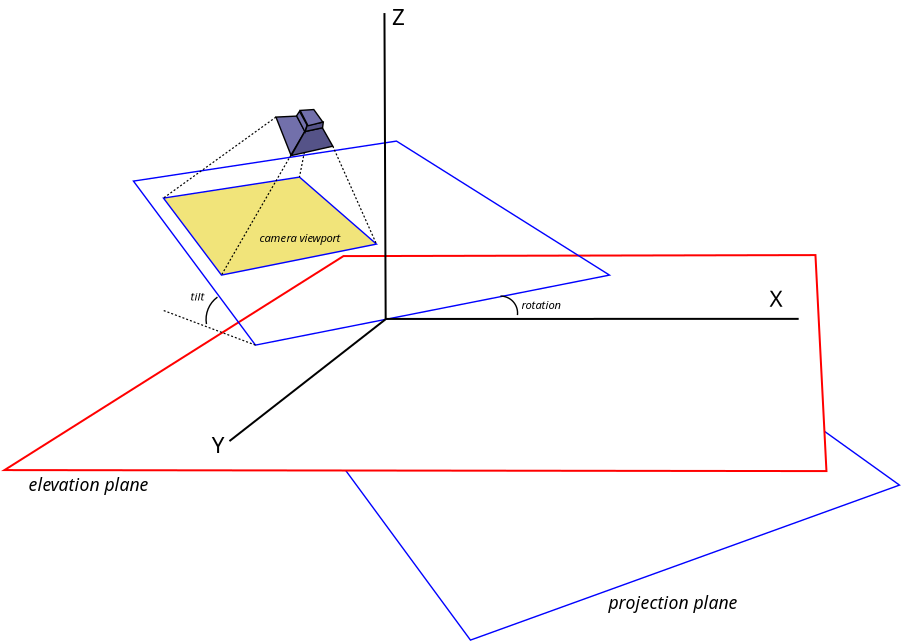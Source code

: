 <?xml version="1.0" encoding="UTF-8"?>
<dia:diagram xmlns:dia="http://www.lysator.liu.se/~alla/dia/">
  <dia:layer name="Background" visible="true">
    <dia:object type="Standard - Polygon" version="0" id="O0">
      <dia:attribute name="obj_pos">
        <dia:point val="9.639,18.062"/>
      </dia:attribute>
      <dia:attribute name="obj_bb">
        <dia:rectangle val="9.578,14.575;41.864,32.654"/>
      </dia:attribute>
      <dia:attribute name="poly_points">
        <dia:point val="9.639,18.062"/>
        <dia:point val="27.489,14.612"/>
        <dia:point val="41.789,24.862"/>
        <dia:point val="20.339,32.612"/>
      </dia:attribute>
      <dia:attribute name="line_color">
        <dia:color val="#0000ff"/>
      </dia:attribute>
      <dia:attribute name="line_width">
        <dia:real val="0.07"/>
      </dia:attribute>
      <dia:attribute name="show_background">
        <dia:boolean val="false"/>
      </dia:attribute>
    </dia:object>
    <dia:object type="Standard - Polygon" version="0" id="O1">
      <dia:attribute name="obj_pos">
        <dia:point val="13.989,13.412"/>
      </dia:attribute>
      <dia:attribute name="obj_bb">
        <dia:rectangle val="-3.133,13.312;38.192,24.212"/>
      </dia:attribute>
      <dia:attribute name="poly_points">
        <dia:point val="13.989,13.412"/>
        <dia:point val="37.589,13.362"/>
        <dia:point val="38.139,24.162"/>
        <dia:point val="-2.961,24.112"/>
      </dia:attribute>
      <dia:attribute name="line_color">
        <dia:color val="#ff0000"/>
      </dia:attribute>
      <dia:attribute name="show_background">
        <dia:boolean val="true"/>
      </dia:attribute>
    </dia:object>
    <dia:object type="Standard - Polygon" version="0" id="O2">
      <dia:attribute name="obj_pos">
        <dia:point val="3.489,9.662"/>
      </dia:attribute>
      <dia:attribute name="obj_bb">
        <dia:rectangle val="3.426,7.626;27.382,17.901"/>
      </dia:attribute>
      <dia:attribute name="poly_points">
        <dia:point val="3.489,9.662"/>
        <dia:point val="16.639,7.662"/>
        <dia:point val="27.289,14.362"/>
        <dia:point val="9.589,17.862"/>
      </dia:attribute>
      <dia:attribute name="line_color">
        <dia:color val="#0000ff"/>
      </dia:attribute>
      <dia:attribute name="line_width">
        <dia:real val="0.07"/>
      </dia:attribute>
      <dia:attribute name="show_background">
        <dia:boolean val="false"/>
      </dia:attribute>
    </dia:object>
    <dia:object type="Standard - Line" version="0" id="O3">
      <dia:attribute name="obj_pos">
        <dia:point val="16.039,1.262"/>
      </dia:attribute>
      <dia:attribute name="obj_bb">
        <dia:rectangle val="15.989,1.212;16.15,16.6"/>
      </dia:attribute>
      <dia:attribute name="conn_endpoints">
        <dia:point val="16.039,1.262"/>
        <dia:point val="16.1,16.55"/>
      </dia:attribute>
      <dia:attribute name="numcp">
        <dia:int val="1"/>
      </dia:attribute>
    </dia:object>
    <dia:object type="Standard - Line" version="0" id="O4">
      <dia:attribute name="obj_pos">
        <dia:point val="36.75,16.55"/>
      </dia:attribute>
      <dia:attribute name="obj_bb">
        <dia:rectangle val="16.03,16.5;36.8,16.605"/>
      </dia:attribute>
      <dia:attribute name="conn_endpoints">
        <dia:point val="36.75,16.55"/>
        <dia:point val="16.08,16.555"/>
      </dia:attribute>
      <dia:attribute name="numcp">
        <dia:int val="1"/>
      </dia:attribute>
    </dia:object>
    <dia:object type="Standard - Line" version="0" id="O5">
      <dia:attribute name="obj_pos">
        <dia:point val="16.114,16.556"/>
      </dia:attribute>
      <dia:attribute name="obj_bb">
        <dia:rectangle val="8.219,16.486;16.184,22.733"/>
      </dia:attribute>
      <dia:attribute name="conn_endpoints">
        <dia:point val="16.114,16.556"/>
        <dia:point val="8.289,22.662"/>
      </dia:attribute>
      <dia:attribute name="numcp">
        <dia:int val="1"/>
      </dia:attribute>
    </dia:object>
    <dia:object type="Standard - Text" version="1" id="O6">
      <dia:attribute name="obj_pos">
        <dia:point val="35.289,15.95"/>
      </dia:attribute>
      <dia:attribute name="obj_bb">
        <dia:rectangle val="35.289,15.0;35.989,16.642"/>
      </dia:attribute>
      <dia:attribute name="text">
        <dia:composite type="text">
          <dia:attribute name="string">
            <dia:string>#X#</dia:string>
          </dia:attribute>
          <dia:attribute name="font">
            <dia:font family="sans" style="0" name="Helvetica"/>
          </dia:attribute>
          <dia:attribute name="height">
            <dia:real val="1.4"/>
          </dia:attribute>
          <dia:attribute name="pos">
            <dia:point val="35.289,15.95"/>
          </dia:attribute>
          <dia:attribute name="color">
            <dia:color val="#000000"/>
          </dia:attribute>
          <dia:attribute name="alignment">
            <dia:enum val="0"/>
          </dia:attribute>
        </dia:composite>
      </dia:attribute>
      <dia:attribute name="valign">
        <dia:enum val="3"/>
      </dia:attribute>
    </dia:object>
    <dia:object type="Standard - Text" version="1" id="O7">
      <dia:attribute name="obj_pos">
        <dia:point val="16.419,1.855"/>
      </dia:attribute>
      <dia:attribute name="obj_bb">
        <dia:rectangle val="16.389,0.875;17.119,2.607"/>
      </dia:attribute>
      <dia:attribute name="text">
        <dia:composite type="text">
          <dia:attribute name="string">
            <dia:string>#Z#</dia:string>
          </dia:attribute>
          <dia:attribute name="font">
            <dia:font family="sans" style="0" name="Helvetica"/>
          </dia:attribute>
          <dia:attribute name="height">
            <dia:real val="1.4"/>
          </dia:attribute>
          <dia:attribute name="pos">
            <dia:point val="16.419,1.855"/>
          </dia:attribute>
          <dia:attribute name="color">
            <dia:color val="#000000"/>
          </dia:attribute>
          <dia:attribute name="alignment">
            <dia:enum val="0"/>
          </dia:attribute>
        </dia:composite>
      </dia:attribute>
      <dia:attribute name="valign">
        <dia:enum val="3"/>
      </dia:attribute>
    </dia:object>
    <dia:object type="Standard - Text" version="1" id="O8">
      <dia:attribute name="obj_pos">
        <dia:point val="7.399,23.26"/>
      </dia:attribute>
      <dia:attribute name="obj_bb">
        <dia:rectangle val="7.399,22.31;8.022,23.952"/>
      </dia:attribute>
      <dia:attribute name="text">
        <dia:composite type="text">
          <dia:attribute name="string">
            <dia:string>#Y#</dia:string>
          </dia:attribute>
          <dia:attribute name="font">
            <dia:font family="sans" style="0" name="Helvetica"/>
          </dia:attribute>
          <dia:attribute name="height">
            <dia:real val="1.4"/>
          </dia:attribute>
          <dia:attribute name="pos">
            <dia:point val="7.399,23.26"/>
          </dia:attribute>
          <dia:attribute name="color">
            <dia:color val="#000000"/>
          </dia:attribute>
          <dia:attribute name="alignment">
            <dia:enum val="0"/>
          </dia:attribute>
        </dia:composite>
      </dia:attribute>
      <dia:attribute name="valign">
        <dia:enum val="3"/>
      </dia:attribute>
    </dia:object>
    <dia:object type="Standard - Text" version="1" id="O9">
      <dia:attribute name="obj_pos">
        <dia:point val="-1.756,25.157"/>
      </dia:attribute>
      <dia:attribute name="obj_bb">
        <dia:rectangle val="-1.756,24.412;4.434,25.702"/>
      </dia:attribute>
      <dia:attribute name="text">
        <dia:composite type="text">
          <dia:attribute name="string">
            <dia:string>#elevation plane#</dia:string>
          </dia:attribute>
          <dia:attribute name="font">
            <dia:font family="sans" style="8" name="Helvetica-Oblique"/>
          </dia:attribute>
          <dia:attribute name="height">
            <dia:real val="1.1"/>
          </dia:attribute>
          <dia:attribute name="pos">
            <dia:point val="-1.756,25.157"/>
          </dia:attribute>
          <dia:attribute name="color">
            <dia:color val="#000000"/>
          </dia:attribute>
          <dia:attribute name="alignment">
            <dia:enum val="0"/>
          </dia:attribute>
        </dia:composite>
      </dia:attribute>
      <dia:attribute name="valign">
        <dia:enum val="3"/>
      </dia:attribute>
    </dia:object>
    <dia:object type="Standard - Arc" version="0" id="O10">
      <dia:attribute name="obj_pos">
        <dia:point val="21.839,15.412"/>
      </dia:attribute>
      <dia:attribute name="obj_bb">
        <dia:rectangle val="21.79,15.377;22.73,16.412"/>
      </dia:attribute>
      <dia:attribute name="conn_endpoints">
        <dia:point val="21.839,15.412"/>
        <dia:point val="22.689,16.362"/>
      </dia:attribute>
      <dia:attribute name="curve_distance">
        <dia:real val="-0.288"/>
      </dia:attribute>
      <dia:attribute name="line_width">
        <dia:real val="0.07"/>
      </dia:attribute>
    </dia:object>
    <dia:object type="Standard - Text" version="1" id="O11">
      <dia:attribute name="obj_pos">
        <dia:point val="27.244,31.052"/>
      </dia:attribute>
      <dia:attribute name="obj_bb">
        <dia:rectangle val="27.244,30.307;33.744,31.597"/>
      </dia:attribute>
      <dia:attribute name="text">
        <dia:composite type="text">
          <dia:attribute name="string">
            <dia:string>#projection plane#</dia:string>
          </dia:attribute>
          <dia:attribute name="font">
            <dia:font family="sans" style="8" name="Helvetica-Oblique"/>
          </dia:attribute>
          <dia:attribute name="height">
            <dia:real val="1.1"/>
          </dia:attribute>
          <dia:attribute name="pos">
            <dia:point val="27.244,31.052"/>
          </dia:attribute>
          <dia:attribute name="color">
            <dia:color val="#000000"/>
          </dia:attribute>
          <dia:attribute name="alignment">
            <dia:enum val="0"/>
          </dia:attribute>
        </dia:composite>
      </dia:attribute>
      <dia:attribute name="valign">
        <dia:enum val="3"/>
      </dia:attribute>
    </dia:object>
    <dia:object type="Standard - Text" version="1" id="O12">
      <dia:attribute name="obj_pos">
        <dia:point val="22.894,16.052"/>
      </dia:attribute>
      <dia:attribute name="obj_bb">
        <dia:rectangle val="22.894,15.577;24.907,16.4"/>
      </dia:attribute>
      <dia:attribute name="text">
        <dia:composite type="text">
          <dia:attribute name="string">
            <dia:string>#rotation#</dia:string>
          </dia:attribute>
          <dia:attribute name="font">
            <dia:font family="sans" style="8" name="Helvetica-Oblique"/>
          </dia:attribute>
          <dia:attribute name="height">
            <dia:real val="0.7"/>
          </dia:attribute>
          <dia:attribute name="pos">
            <dia:point val="22.894,16.052"/>
          </dia:attribute>
          <dia:attribute name="color">
            <dia:color val="#000000"/>
          </dia:attribute>
          <dia:attribute name="alignment">
            <dia:enum val="0"/>
          </dia:attribute>
        </dia:composite>
      </dia:attribute>
      <dia:attribute name="valign">
        <dia:enum val="3"/>
      </dia:attribute>
    </dia:object>
    <dia:object type="Standard - Arc" version="0" id="O13">
      <dia:attribute name="obj_pos">
        <dia:point val="7.689,15.462"/>
      </dia:attribute>
      <dia:attribute name="obj_bb">
        <dia:rectangle val="7.085,15.417;7.735,16.858"/>
      </dia:attribute>
      <dia:attribute name="conn_endpoints">
        <dia:point val="7.689,15.462"/>
        <dia:point val="7.139,16.812"/>
      </dia:attribute>
      <dia:attribute name="curve_distance">
        <dia:real val="0.208"/>
      </dia:attribute>
      <dia:attribute name="line_width">
        <dia:real val="0.07"/>
      </dia:attribute>
    </dia:object>
    <dia:object type="Standard - Line" version="0" id="O14">
      <dia:attribute name="obj_pos">
        <dia:point val="9.589,17.862"/>
      </dia:attribute>
      <dia:attribute name="obj_bb">
        <dia:rectangle val="4.901,16.074;9.628,17.901"/>
      </dia:attribute>
      <dia:attribute name="conn_endpoints">
        <dia:point val="9.589,17.862"/>
        <dia:point val="4.939,16.112"/>
      </dia:attribute>
      <dia:attribute name="numcp">
        <dia:int val="1"/>
      </dia:attribute>
      <dia:attribute name="line_width">
        <dia:real val="0.06"/>
      </dia:attribute>
      <dia:attribute name="line_style">
        <dia:enum val="4"/>
      </dia:attribute>
      <dia:connections>
        <dia:connection handle="0" to="O2" connection="6"/>
      </dia:connections>
    </dia:object>
    <dia:object type="Standard - Text" version="1" id="O15">
      <dia:attribute name="obj_pos">
        <dia:point val="6.344,15.632"/>
      </dia:attribute>
      <dia:attribute name="obj_bb">
        <dia:rectangle val="6.344,15.157;7.029,15.98"/>
      </dia:attribute>
      <dia:attribute name="text">
        <dia:composite type="text">
          <dia:attribute name="string">
            <dia:string>#tilt#</dia:string>
          </dia:attribute>
          <dia:attribute name="font">
            <dia:font family="sans" style="8" name="Helvetica-Oblique"/>
          </dia:attribute>
          <dia:attribute name="height">
            <dia:real val="0.7"/>
          </dia:attribute>
          <dia:attribute name="pos">
            <dia:point val="6.344,15.632"/>
          </dia:attribute>
          <dia:attribute name="color">
            <dia:color val="#000000"/>
          </dia:attribute>
          <dia:attribute name="alignment">
            <dia:enum val="0"/>
          </dia:attribute>
        </dia:composite>
      </dia:attribute>
      <dia:attribute name="valign">
        <dia:enum val="3"/>
      </dia:attribute>
    </dia:object>
    <dia:object type="Standard - Polygon" version="0" id="O16">
      <dia:attribute name="obj_pos">
        <dia:point val="4.989,10.512"/>
      </dia:attribute>
      <dia:attribute name="obj_bb">
        <dia:rectangle val="4.926,9.425;15.716,14.401"/>
      </dia:attribute>
      <dia:attribute name="poly_points">
        <dia:point val="4.989,10.512"/>
        <dia:point val="11.789,9.462"/>
        <dia:point val="15.639,12.812"/>
        <dia:point val="7.889,14.362"/>
      </dia:attribute>
      <dia:attribute name="line_color">
        <dia:color val="#0000ff"/>
      </dia:attribute>
      <dia:attribute name="line_width">
        <dia:real val="0.07"/>
      </dia:attribute>
      <dia:attribute name="inner_color">
        <dia:color val="#f1e47a"/>
      </dia:attribute>
      <dia:attribute name="show_background">
        <dia:boolean val="true"/>
      </dia:attribute>
    </dia:object>
    <dia:object type="Standard - Text" version="1" id="O17">
      <dia:attribute name="obj_pos">
        <dia:point val="9.794,12.702"/>
      </dia:attribute>
      <dia:attribute name="obj_bb">
        <dia:rectangle val="9.794,12.227;14.109,13.05"/>
      </dia:attribute>
      <dia:attribute name="text">
        <dia:composite type="text">
          <dia:attribute name="string">
            <dia:string>#camera viewport#</dia:string>
          </dia:attribute>
          <dia:attribute name="font">
            <dia:font family="sans" style="8" name="Helvetica-Oblique"/>
          </dia:attribute>
          <dia:attribute name="height">
            <dia:real val="0.7"/>
          </dia:attribute>
          <dia:attribute name="pos">
            <dia:point val="9.794,12.702"/>
          </dia:attribute>
          <dia:attribute name="color">
            <dia:color val="#000000"/>
          </dia:attribute>
          <dia:attribute name="alignment">
            <dia:enum val="0"/>
          </dia:attribute>
        </dia:composite>
      </dia:attribute>
      <dia:attribute name="valign">
        <dia:enum val="3"/>
      </dia:attribute>
    </dia:object>
    <dia:object type="Standard - Line" version="0" id="O18">
      <dia:attribute name="obj_pos">
        <dia:point val="10.614,6.462"/>
      </dia:attribute>
      <dia:attribute name="obj_bb">
        <dia:rectangle val="4.947,6.42;10.656,10.554"/>
      </dia:attribute>
      <dia:attribute name="conn_endpoints">
        <dia:point val="10.614,6.462"/>
        <dia:point val="4.989,10.512"/>
      </dia:attribute>
      <dia:attribute name="numcp">
        <dia:int val="1"/>
      </dia:attribute>
      <dia:attribute name="line_width">
        <dia:real val="0.06"/>
      </dia:attribute>
      <dia:attribute name="line_style">
        <dia:enum val="4"/>
      </dia:attribute>
      <dia:connections>
        <dia:connection handle="0" to="O22" connection="0"/>
        <dia:connection handle="1" to="O16" connection="0"/>
      </dia:connections>
    </dia:object>
    <dia:object type="Standard - Line" version="0" id="O19">
      <dia:attribute name="obj_pos">
        <dia:point val="11.364,8.362"/>
      </dia:attribute>
      <dia:attribute name="obj_bb">
        <dia:rectangle val="7.848,8.321;11.405,14.403"/>
      </dia:attribute>
      <dia:attribute name="conn_endpoints">
        <dia:point val="11.364,8.362"/>
        <dia:point val="7.889,14.362"/>
      </dia:attribute>
      <dia:attribute name="numcp">
        <dia:int val="1"/>
      </dia:attribute>
      <dia:attribute name="line_width">
        <dia:real val="0.06"/>
      </dia:attribute>
      <dia:attribute name="line_style">
        <dia:enum val="4"/>
      </dia:attribute>
      <dia:connections>
        <dia:connection handle="0" to="O22" connection="6"/>
        <dia:connection handle="1" to="O16" connection="6"/>
      </dia:connections>
    </dia:object>
    <dia:object type="Standard - Line" version="0" id="O20">
      <dia:attribute name="obj_pos">
        <dia:point val="12.112,7.828"/>
      </dia:attribute>
      <dia:attribute name="obj_bb">
        <dia:rectangle val="11.754,7.793;12.148,9.498"/>
      </dia:attribute>
      <dia:attribute name="conn_endpoints">
        <dia:point val="12.112,7.828"/>
        <dia:point val="11.789,9.462"/>
      </dia:attribute>
      <dia:attribute name="numcp">
        <dia:int val="1"/>
      </dia:attribute>
      <dia:attribute name="line_width">
        <dia:real val="0.06"/>
      </dia:attribute>
      <dia:attribute name="line_style">
        <dia:enum val="4"/>
      </dia:attribute>
      <dia:connections>
        <dia:connection handle="1" to="O16" connection="2"/>
      </dia:connections>
    </dia:object>
    <dia:object type="Standard - Line" version="0" id="O21">
      <dia:attribute name="obj_pos">
        <dia:point val="13.455,7.916"/>
      </dia:attribute>
      <dia:attribute name="obj_bb">
        <dia:rectangle val="13.415,7.877;15.679,12.852"/>
      </dia:attribute>
      <dia:attribute name="conn_endpoints">
        <dia:point val="13.455,7.916"/>
        <dia:point val="15.639,12.812"/>
      </dia:attribute>
      <dia:attribute name="numcp">
        <dia:int val="1"/>
      </dia:attribute>
      <dia:attribute name="line_width">
        <dia:real val="0.06"/>
      </dia:attribute>
      <dia:attribute name="line_style">
        <dia:enum val="4"/>
      </dia:attribute>
      <dia:connections>
        <dia:connection handle="0" to="O23" connection="6"/>
        <dia:connection handle="1" to="O16" connection="4"/>
      </dia:connections>
    </dia:object>
    <dia:group>
      <dia:object type="Standard - Polygon" version="0" id="O22">
        <dia:attribute name="obj_pos">
          <dia:point val="10.614,6.462"/>
        </dia:attribute>
        <dia:attribute name="obj_bb">
          <dia:rectangle val="10.564,6.376;12.104,8.442"/>
        </dia:attribute>
        <dia:attribute name="poly_points">
          <dia:point val="10.614,6.462"/>
          <dia:point val="11.664,6.412"/>
          <dia:point val="12.064,7.162"/>
          <dia:point val="11.364,8.362"/>
        </dia:attribute>
        <dia:attribute name="line_width">
          <dia:real val="0.07"/>
        </dia:attribute>
        <dia:attribute name="inner_color">
          <dia:color val="#7270ab"/>
        </dia:attribute>
        <dia:attribute name="show_background">
          <dia:boolean val="true"/>
        </dia:attribute>
      </dia:object>
      <dia:object type="Standard - Polygon" version="0" id="O23">
        <dia:attribute name="obj_pos">
          <dia:point val="11.381,8.385"/>
        </dia:attribute>
        <dia:attribute name="obj_bb">
          <dia:rectangle val="11.312,6.952;13.509,8.436"/>
        </dia:attribute>
        <dia:attribute name="poly_points">
          <dia:point val="11.381,8.385"/>
          <dia:point val="12.055,7.191"/>
          <dia:point val="12.93,6.991"/>
          <dia:point val="13.455,7.916"/>
        </dia:attribute>
        <dia:attribute name="line_width">
          <dia:real val="0.07"/>
        </dia:attribute>
        <dia:attribute name="inner_color">
          <dia:color val="#555388"/>
        </dia:attribute>
        <dia:attribute name="show_background">
          <dia:boolean val="true"/>
        </dia:attribute>
      </dia:object>
      <dia:object type="Standard - Polygon" version="0" id="O24">
        <dia:attribute name="obj_pos">
          <dia:point val="11.645,6.4"/>
        </dia:attribute>
        <dia:attribute name="obj_bb">
          <dia:rectangle val="11.605,6.104;12.206,7.304"/>
        </dia:attribute>
        <dia:attribute name="poly_points">
          <dia:point val="11.645,6.4"/>
          <dia:point val="11.793,6.172"/>
          <dia:point val="12.168,6.86"/>
          <dia:point val="12.069,7.21"/>
        </dia:attribute>
        <dia:attribute name="line_width">
          <dia:real val="0.07"/>
        </dia:attribute>
        <dia:attribute name="inner_color">
          <dia:color val="#7270ab"/>
        </dia:attribute>
        <dia:attribute name="show_background">
          <dia:boolean val="true"/>
        </dia:attribute>
      </dia:object>
      <dia:object type="Standard - Polygon" version="0" id="O25">
        <dia:attribute name="obj_pos">
          <dia:point val="12.077,7.179"/>
        </dia:attribute>
        <dia:attribute name="obj_bb">
          <dia:rectangle val="12.024,6.666;13.022,7.226"/>
        </dia:attribute>
        <dia:attribute name="poly_points">
          <dia:point val="12.077,7.179"/>
          <dia:point val="12.181,6.872"/>
          <dia:point val="12.981,6.71"/>
          <dia:point val="12.944,6.997"/>
        </dia:attribute>
        <dia:attribute name="line_width">
          <dia:real val="0.07"/>
        </dia:attribute>
        <dia:attribute name="inner_color">
          <dia:color val="#555388"/>
        </dia:attribute>
        <dia:attribute name="show_background">
          <dia:boolean val="true"/>
        </dia:attribute>
      </dia:object>
      <dia:object type="Standard - Polygon" version="0" id="O26">
        <dia:attribute name="obj_pos">
          <dia:point val="11.823,6.129"/>
        </dia:attribute>
        <dia:attribute name="obj_bb">
          <dia:rectangle val="11.767,6.048;13.014,6.938"/>
        </dia:attribute>
        <dia:attribute name="poly_points">
          <dia:point val="11.823,6.129"/>
          <dia:point val="12.506,6.085"/>
          <dia:point val="12.956,6.71"/>
          <dia:point val="12.219,6.897"/>
        </dia:attribute>
        <dia:attribute name="line_width">
          <dia:real val="0.07"/>
        </dia:attribute>
        <dia:attribute name="inner_color">
          <dia:color val="#7270ab"/>
        </dia:attribute>
        <dia:attribute name="show_background">
          <dia:boolean val="true"/>
        </dia:attribute>
      </dia:object>
    </dia:group>
  </dia:layer>
</dia:diagram>
